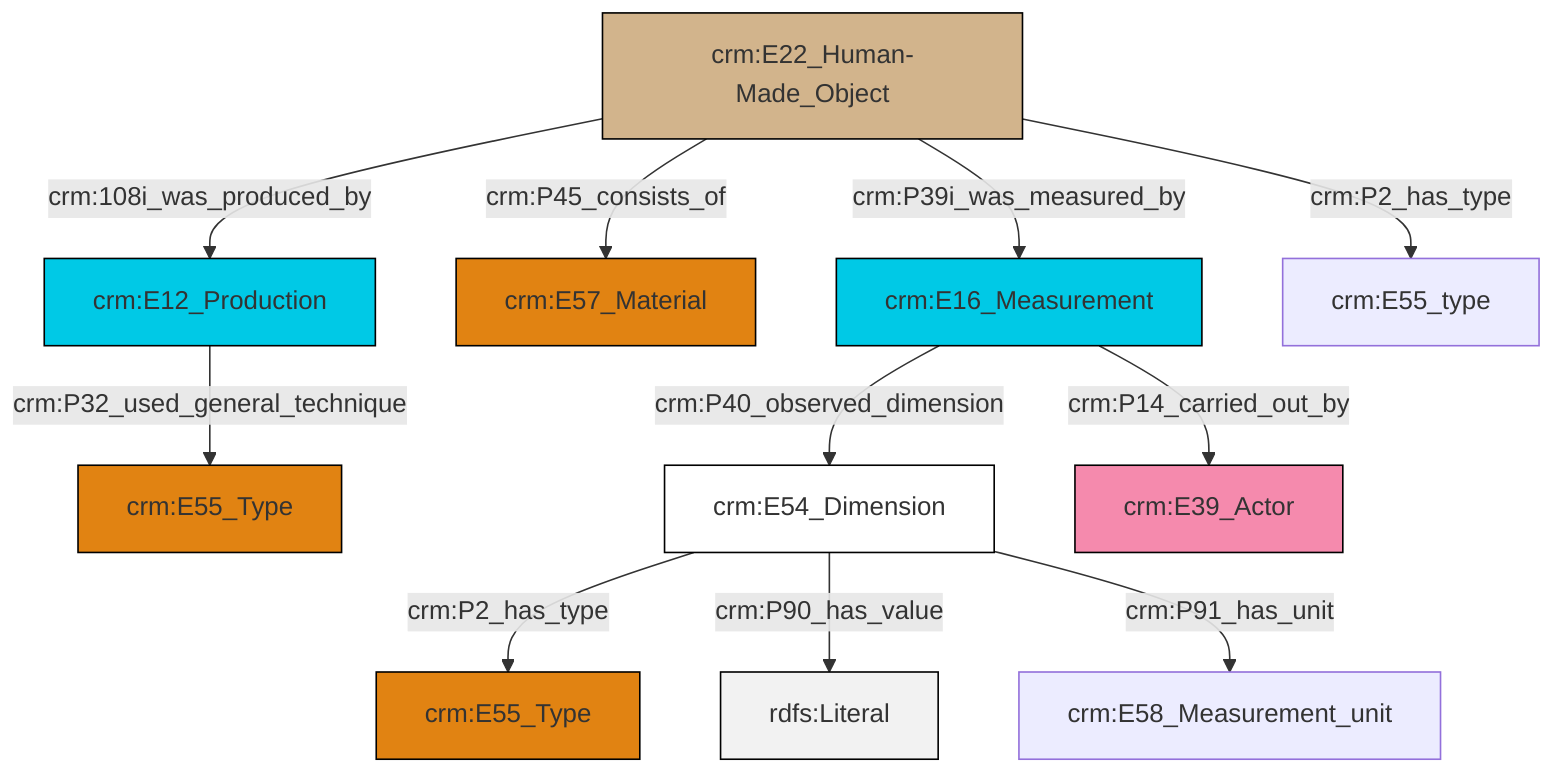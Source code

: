 graph TD
classDef Literal fill:#f2f2f2,stroke:#000000;
classDef CRM_Entity fill:#FFFFFF,stroke:#000000;
classDef Temporal_Entity fill:#00C9E6, stroke:#000000;
classDef Type fill:#E18312, stroke:#000000;
classDef Time-Span fill:#2C9C91, stroke:#000000;
classDef Appellation fill:#FFEB7F, stroke:#000000;
classDef Place fill:#008836, stroke:#000000;
classDef Persistent_Item fill:#B266B2, stroke:#000000;
classDef Conceptual_Object fill:#FFD700, stroke:#000000;
classDef Physical_Thing fill:#D2B48C, stroke:#000000;
classDef Actor fill:#f58aad, stroke:#000000;
classDef PC_Classes fill:#4ce600, stroke:#000000;
classDef Multi fill:#cccccc,stroke:#000000;

0["crm:E22_Human-Made_Object"]:::Physical_Thing -->|crm:108i_was_produced_by| 1["crm:E12_Production"]:::Temporal_Entity
0["crm:E22_Human-Made_Object"]:::Physical_Thing -->|crm:P45_consists_of| 2["crm:E57_Material"]:::Type
5["crm:E54_Dimension"]:::CRM_Entity -->|crm:P2_has_type| 3["crm:E55_Type"]:::Type
0["crm:E22_Human-Made_Object"]:::Physical_Thing -->|crm:P39i_was_measured_by| 6["crm:E16_Measurement"]:::Temporal_Entity
0["crm:E22_Human-Made_Object"]:::Physical_Thing -->|crm:P2_has_type| 7["crm:E55_type"]:::Default
6["crm:E16_Measurement"]:::Temporal_Entity -->|crm:P40_observed_dimension| 5["crm:E54_Dimension"]:::CRM_Entity
1["crm:E12_Production"]:::Temporal_Entity -->|crm:P32_used_general_technique| 14["crm:E55_Type"]:::Type
5["crm:E54_Dimension"]:::CRM_Entity -->|crm:P90_has_value| 15[rdfs:Literal]:::Literal
5["crm:E54_Dimension"]:::CRM_Entity -->|crm:P91_has_unit| 8["crm:E58_Measurement_unit"]:::Default
6["crm:E16_Measurement"]:::Temporal_Entity -->|crm:P14_carried_out_by| 18["crm:E39_Actor"]:::Actor